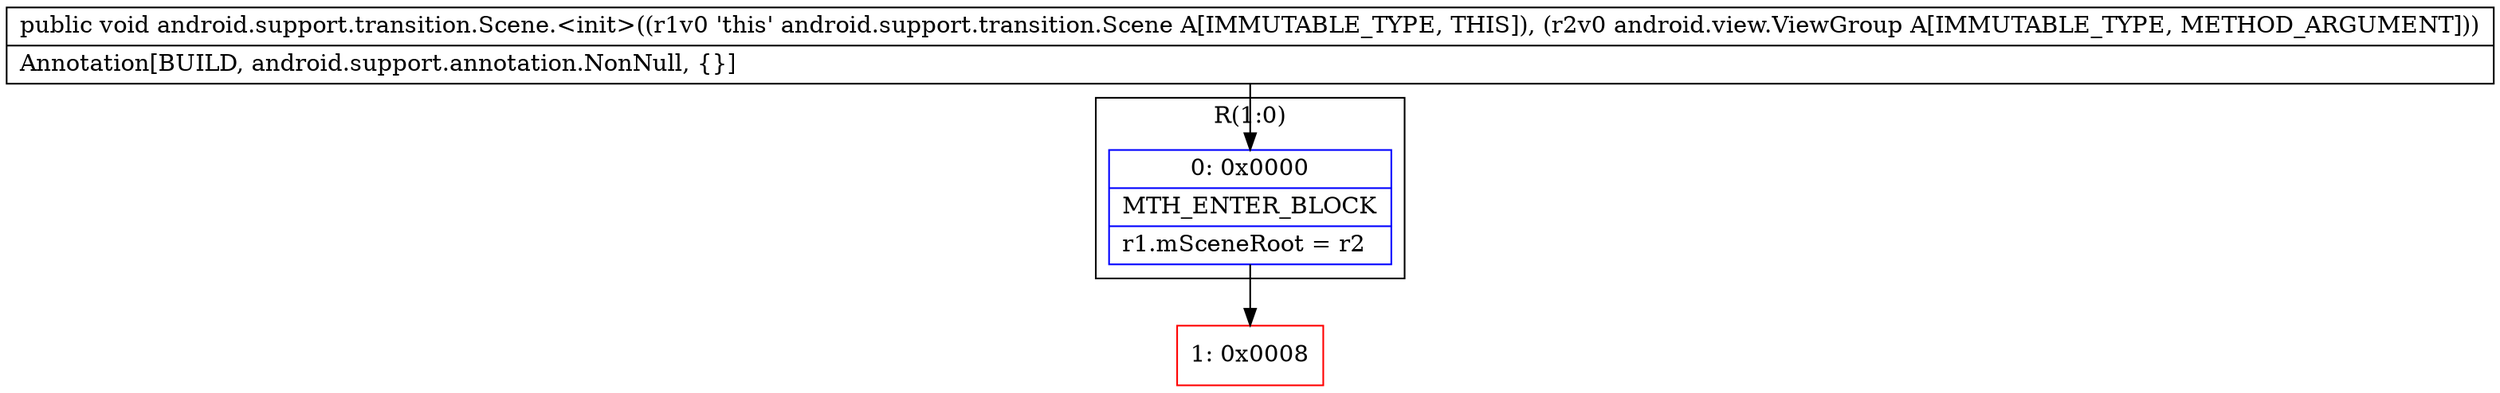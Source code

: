 digraph "CFG forandroid.support.transition.Scene.\<init\>(Landroid\/view\/ViewGroup;)V" {
subgraph cluster_Region_1685247426 {
label = "R(1:0)";
node [shape=record,color=blue];
Node_0 [shape=record,label="{0\:\ 0x0000|MTH_ENTER_BLOCK\l|r1.mSceneRoot = r2\l}"];
}
Node_1 [shape=record,color=red,label="{1\:\ 0x0008}"];
MethodNode[shape=record,label="{public void android.support.transition.Scene.\<init\>((r1v0 'this' android.support.transition.Scene A[IMMUTABLE_TYPE, THIS]), (r2v0 android.view.ViewGroup A[IMMUTABLE_TYPE, METHOD_ARGUMENT]))  | Annotation[BUILD, android.support.annotation.NonNull, \{\}]\l}"];
MethodNode -> Node_0;
Node_0 -> Node_1;
}

